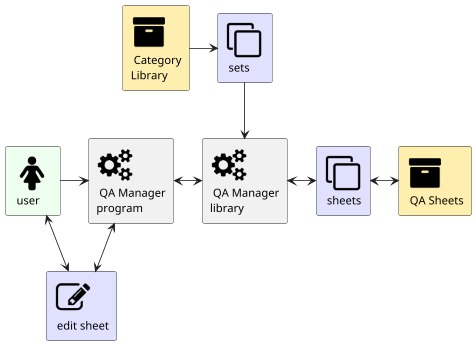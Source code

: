 @startuml
scale 0.8

!include <tupadr3/common>
!include <tupadr3/font-awesome/archive>
!include <tupadr3/font-awesome/clone>
!include <tupadr3/font-awesome/cogs>
!include <tupadr3/font-awesome/edit>
!include <tupadr3/font-awesome/female>
!include <tupadr3/font-awesome/file_code_o>

'title Define QA sheets

FA_ARCHIVE( qaa1, Category\nLibrary) #ffefaf
FA_ARCHIVE( qaa2, QA Sheets) #ffefaf
FA_CLONE( ucs2, sets) #e0e0ff
FA_CLONE( ucs3, sheets) #e0e0ff
FA_EDIT( ec2, edit sheet) #e0e0ff

FA_FEMALE( u1, user) #efffef

FA_COGS( qaml, QA Manager\nlibrary)
FA_COGS( qamp, QA Manager\nprogram)

u1 -> qamp
u1 <--> ec2
qamp <--> ec2

qamp <-> qaml
qaml <-> ucs3
ucs3 <-> qaa2

qaa1 -> ucs2
ucs2 --> qaml
@enduml
